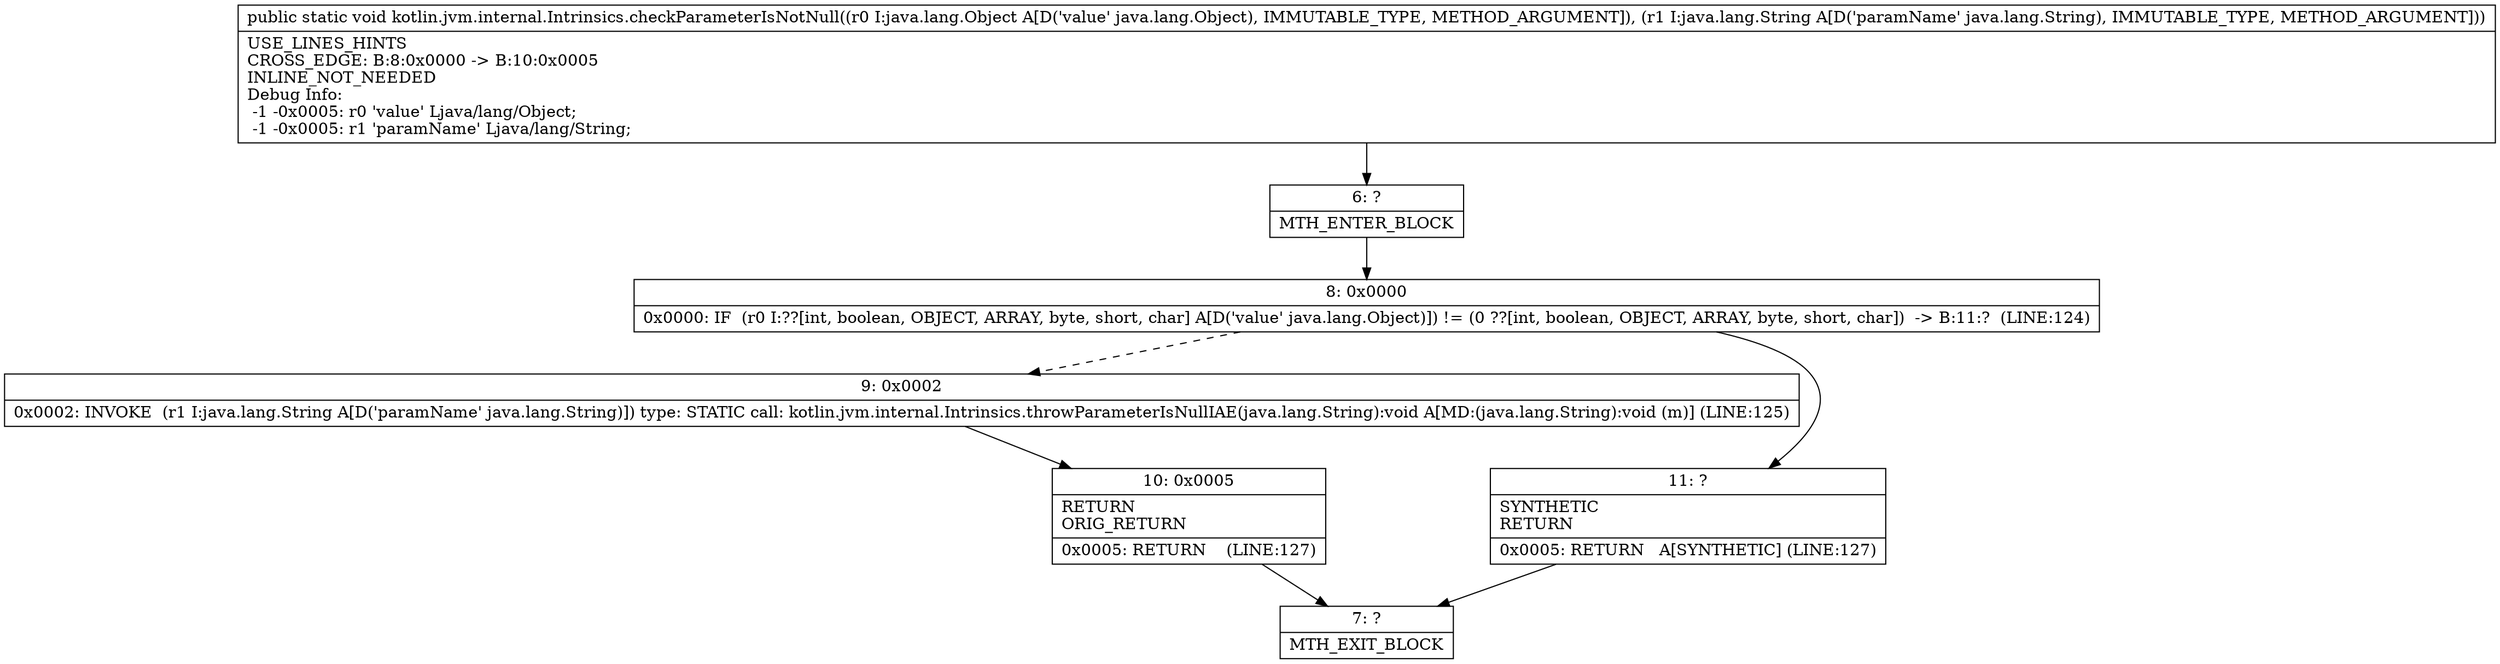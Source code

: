 digraph "CFG forkotlin.jvm.internal.Intrinsics.checkParameterIsNotNull(Ljava\/lang\/Object;Ljava\/lang\/String;)V" {
Node_6 [shape=record,label="{6\:\ ?|MTH_ENTER_BLOCK\l}"];
Node_8 [shape=record,label="{8\:\ 0x0000|0x0000: IF  (r0 I:??[int, boolean, OBJECT, ARRAY, byte, short, char] A[D('value' java.lang.Object)]) != (0 ??[int, boolean, OBJECT, ARRAY, byte, short, char])  \-\> B:11:?  (LINE:124)\l}"];
Node_9 [shape=record,label="{9\:\ 0x0002|0x0002: INVOKE  (r1 I:java.lang.String A[D('paramName' java.lang.String)]) type: STATIC call: kotlin.jvm.internal.Intrinsics.throwParameterIsNullIAE(java.lang.String):void A[MD:(java.lang.String):void (m)] (LINE:125)\l}"];
Node_10 [shape=record,label="{10\:\ 0x0005|RETURN\lORIG_RETURN\l|0x0005: RETURN    (LINE:127)\l}"];
Node_7 [shape=record,label="{7\:\ ?|MTH_EXIT_BLOCK\l}"];
Node_11 [shape=record,label="{11\:\ ?|SYNTHETIC\lRETURN\l|0x0005: RETURN   A[SYNTHETIC] (LINE:127)\l}"];
MethodNode[shape=record,label="{public static void kotlin.jvm.internal.Intrinsics.checkParameterIsNotNull((r0 I:java.lang.Object A[D('value' java.lang.Object), IMMUTABLE_TYPE, METHOD_ARGUMENT]), (r1 I:java.lang.String A[D('paramName' java.lang.String), IMMUTABLE_TYPE, METHOD_ARGUMENT]))  | USE_LINES_HINTS\lCROSS_EDGE: B:8:0x0000 \-\> B:10:0x0005\lINLINE_NOT_NEEDED\lDebug Info:\l  \-1 \-0x0005: r0 'value' Ljava\/lang\/Object;\l  \-1 \-0x0005: r1 'paramName' Ljava\/lang\/String;\l}"];
MethodNode -> Node_6;Node_6 -> Node_8;
Node_8 -> Node_9[style=dashed];
Node_8 -> Node_11;
Node_9 -> Node_10;
Node_10 -> Node_7;
Node_11 -> Node_7;
}

